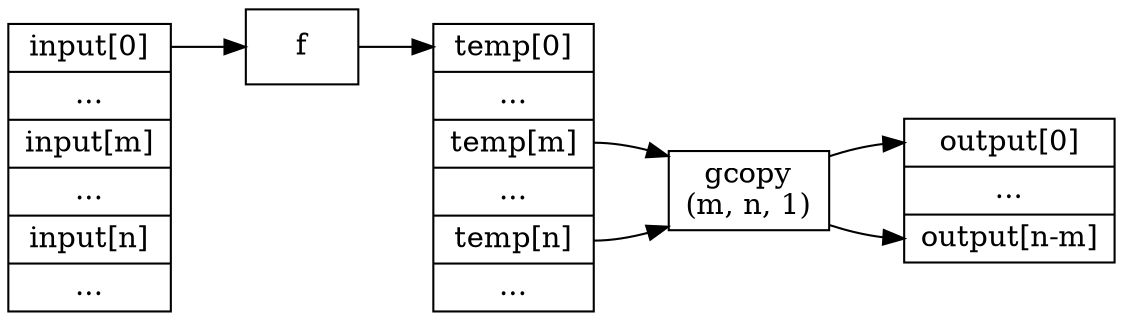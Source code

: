 digraph g {
        rankdir=LR;

        node[shape=record];

        input[shape=record, label="<p0> input[0] | ... | <p1> input[m] | ... | <p2> input[n] | ..."];
        map[label="f"];
        temp[shape=record, label="<p0> temp[0] | ... | <p1> temp[m] | ... | <p2> temp[n] | ..."];
        gcopy[label="gcopy\n(m, n, 1)"];
        output[shape=record, label="<p0> output[0] | ... | <p1> output[n-m]"];

        input:p0 -> map;
        map -> temp:p0;
        temp:p1 -> gcopy;
        temp:p2 -> gcopy;
        gcopy -> output:p0;
        gcopy -> output:p1;
}